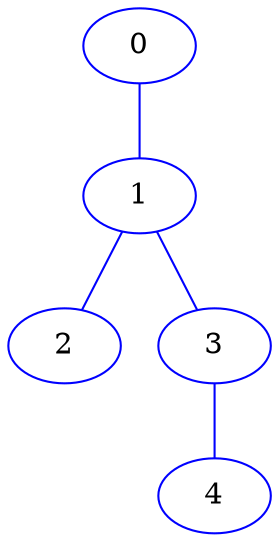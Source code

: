 strict graph "" {
	0	[color=blue];
	1	[color=blue];
	0 -- 1	[color=blue];
	2	[color=blue];
	1 -- 2	[color=blue];
	3	[color=blue];
	1 -- 3	[color=blue];
	4	[color=blue];
	3 -- 4	[color=blue];
}
